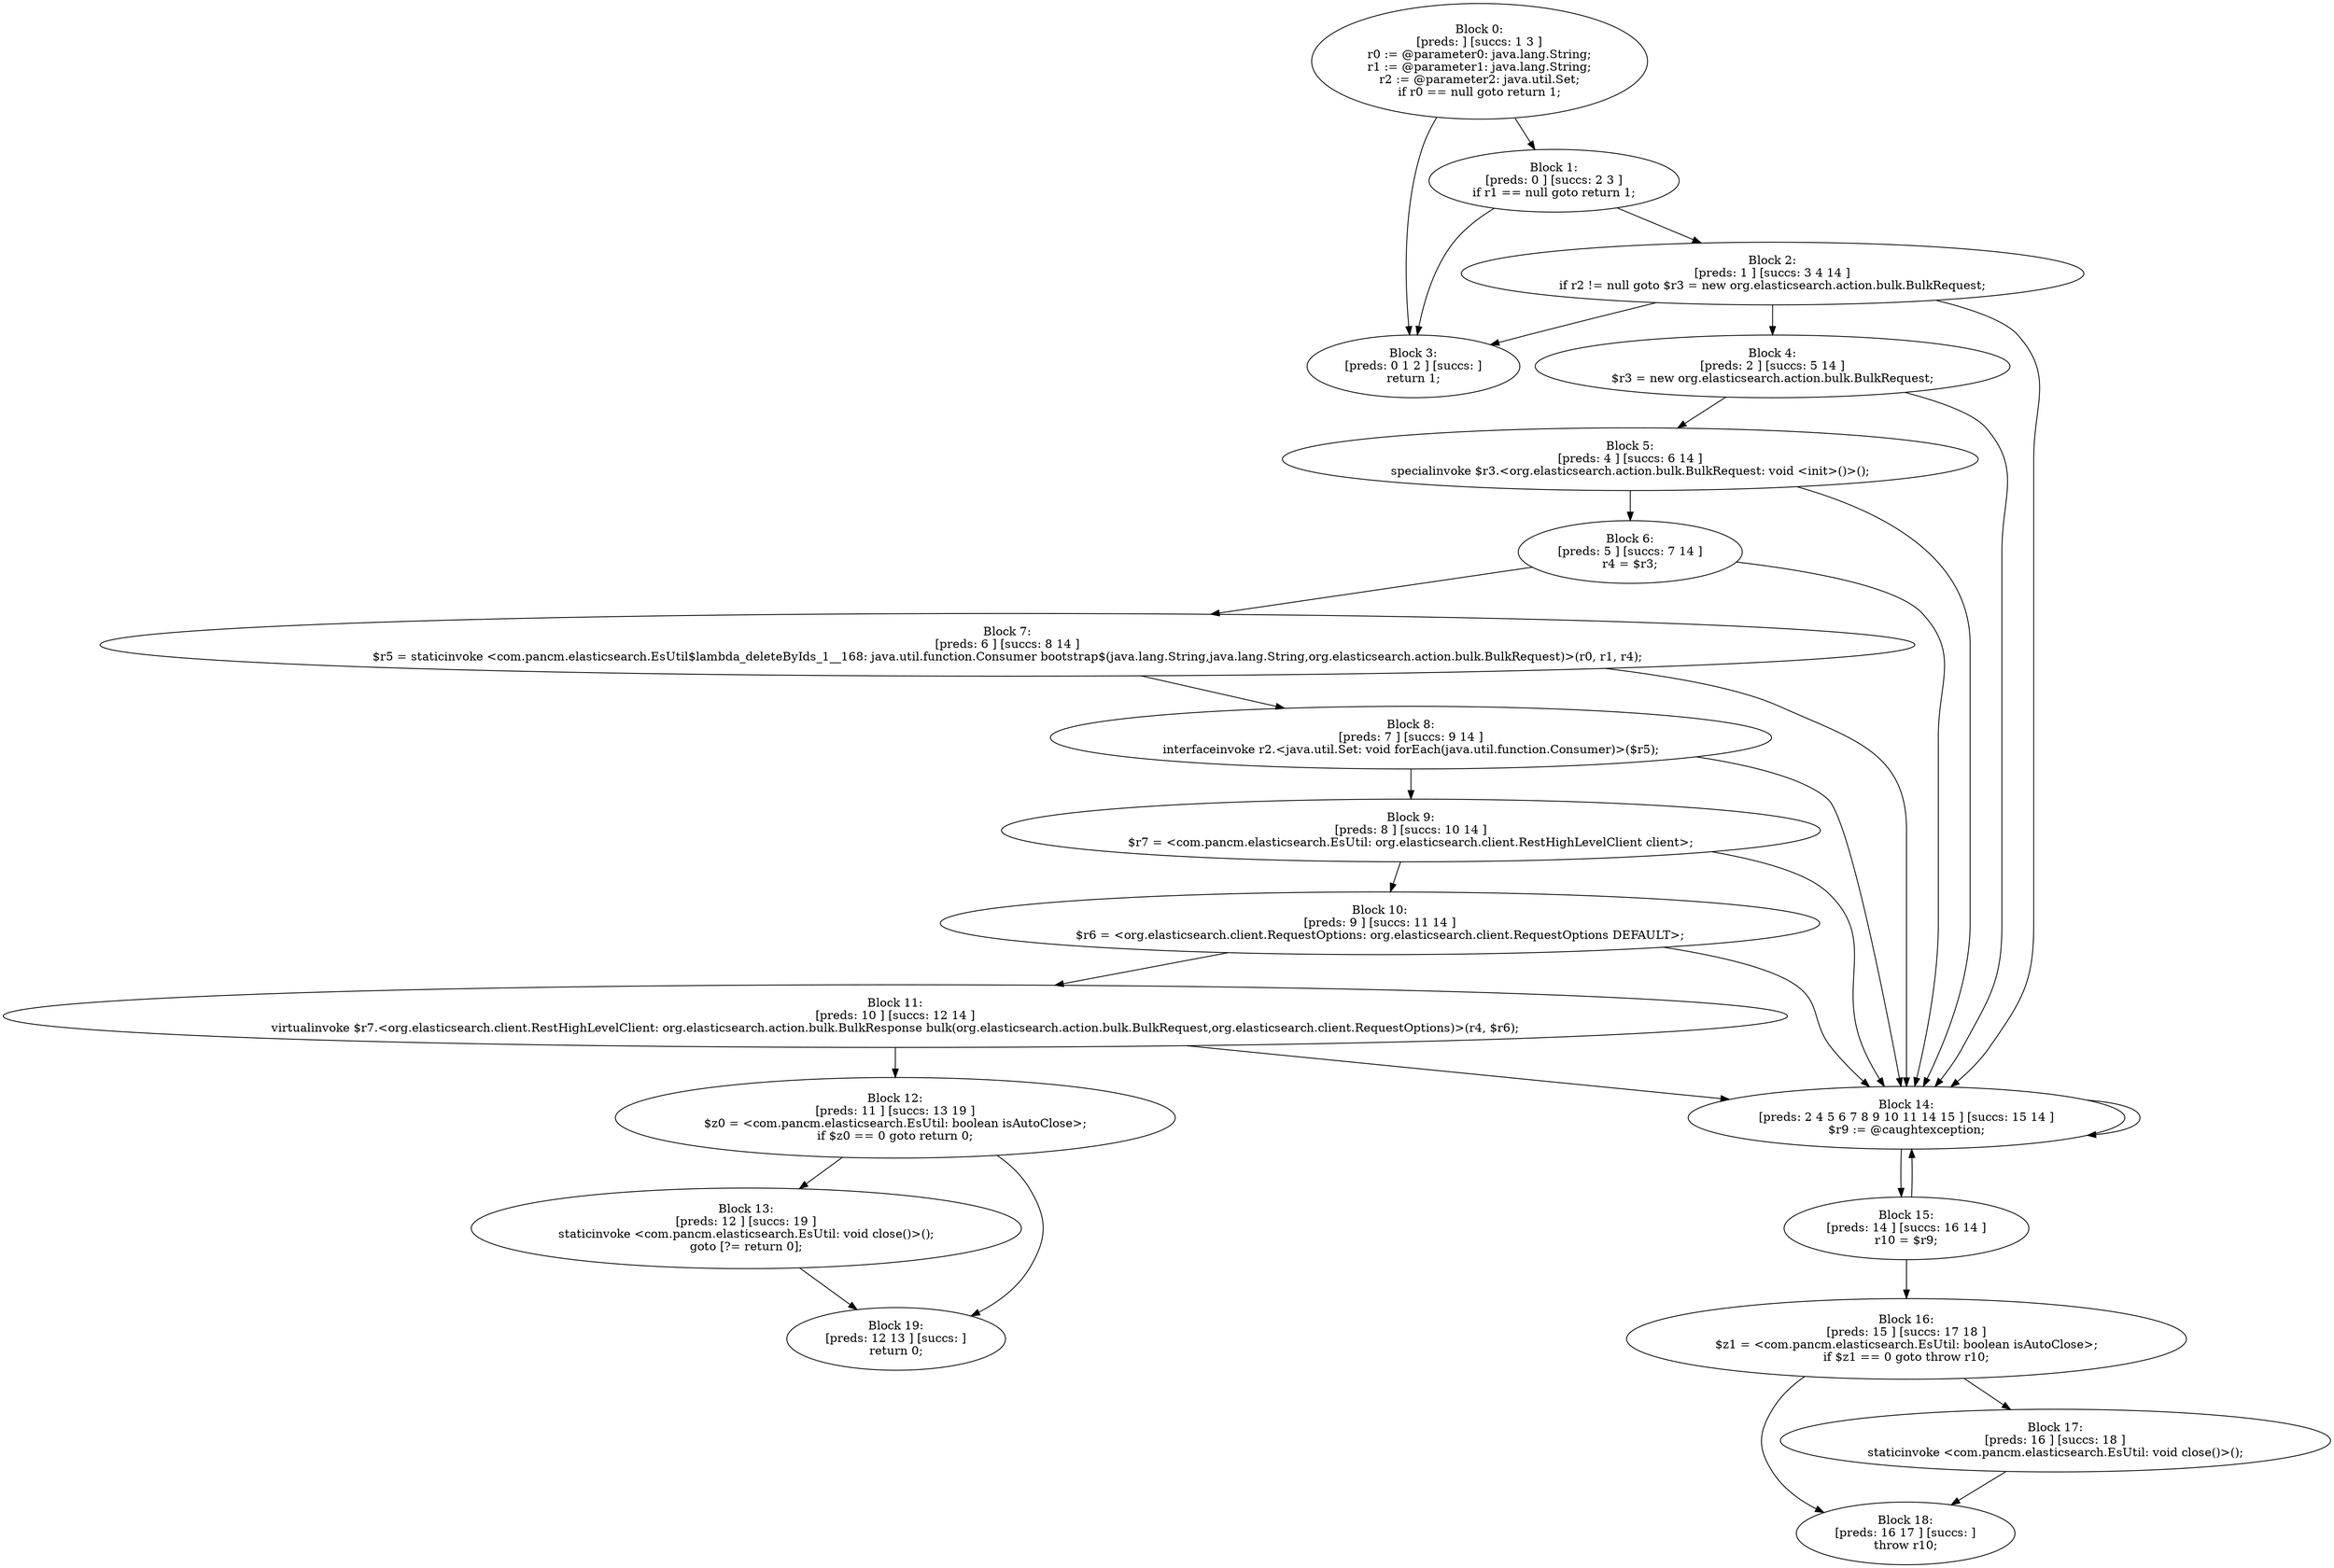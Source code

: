 digraph "unitGraph" {
    "Block 0:
[preds: ] [succs: 1 3 ]
r0 := @parameter0: java.lang.String;
r1 := @parameter1: java.lang.String;
r2 := @parameter2: java.util.Set;
if r0 == null goto return 1;
"
    "Block 1:
[preds: 0 ] [succs: 2 3 ]
if r1 == null goto return 1;
"
    "Block 2:
[preds: 1 ] [succs: 3 4 14 ]
if r2 != null goto $r3 = new org.elasticsearch.action.bulk.BulkRequest;
"
    "Block 3:
[preds: 0 1 2 ] [succs: ]
return 1;
"
    "Block 4:
[preds: 2 ] [succs: 5 14 ]
$r3 = new org.elasticsearch.action.bulk.BulkRequest;
"
    "Block 5:
[preds: 4 ] [succs: 6 14 ]
specialinvoke $r3.<org.elasticsearch.action.bulk.BulkRequest: void <init>()>();
"
    "Block 6:
[preds: 5 ] [succs: 7 14 ]
r4 = $r3;
"
    "Block 7:
[preds: 6 ] [succs: 8 14 ]
$r5 = staticinvoke <com.pancm.elasticsearch.EsUtil$lambda_deleteByIds_1__168: java.util.function.Consumer bootstrap$(java.lang.String,java.lang.String,org.elasticsearch.action.bulk.BulkRequest)>(r0, r1, r4);
"
    "Block 8:
[preds: 7 ] [succs: 9 14 ]
interfaceinvoke r2.<java.util.Set: void forEach(java.util.function.Consumer)>($r5);
"
    "Block 9:
[preds: 8 ] [succs: 10 14 ]
$r7 = <com.pancm.elasticsearch.EsUtil: org.elasticsearch.client.RestHighLevelClient client>;
"
    "Block 10:
[preds: 9 ] [succs: 11 14 ]
$r6 = <org.elasticsearch.client.RequestOptions: org.elasticsearch.client.RequestOptions DEFAULT>;
"
    "Block 11:
[preds: 10 ] [succs: 12 14 ]
virtualinvoke $r7.<org.elasticsearch.client.RestHighLevelClient: org.elasticsearch.action.bulk.BulkResponse bulk(org.elasticsearch.action.bulk.BulkRequest,org.elasticsearch.client.RequestOptions)>(r4, $r6);
"
    "Block 12:
[preds: 11 ] [succs: 13 19 ]
$z0 = <com.pancm.elasticsearch.EsUtil: boolean isAutoClose>;
if $z0 == 0 goto return 0;
"
    "Block 13:
[preds: 12 ] [succs: 19 ]
staticinvoke <com.pancm.elasticsearch.EsUtil: void close()>();
goto [?= return 0];
"
    "Block 14:
[preds: 2 4 5 6 7 8 9 10 11 14 15 ] [succs: 15 14 ]
$r9 := @caughtexception;
"
    "Block 15:
[preds: 14 ] [succs: 16 14 ]
r10 = $r9;
"
    "Block 16:
[preds: 15 ] [succs: 17 18 ]
$z1 = <com.pancm.elasticsearch.EsUtil: boolean isAutoClose>;
if $z1 == 0 goto throw r10;
"
    "Block 17:
[preds: 16 ] [succs: 18 ]
staticinvoke <com.pancm.elasticsearch.EsUtil: void close()>();
"
    "Block 18:
[preds: 16 17 ] [succs: ]
throw r10;
"
    "Block 19:
[preds: 12 13 ] [succs: ]
return 0;
"
    "Block 0:
[preds: ] [succs: 1 3 ]
r0 := @parameter0: java.lang.String;
r1 := @parameter1: java.lang.String;
r2 := @parameter2: java.util.Set;
if r0 == null goto return 1;
"->"Block 1:
[preds: 0 ] [succs: 2 3 ]
if r1 == null goto return 1;
";
    "Block 0:
[preds: ] [succs: 1 3 ]
r0 := @parameter0: java.lang.String;
r1 := @parameter1: java.lang.String;
r2 := @parameter2: java.util.Set;
if r0 == null goto return 1;
"->"Block 3:
[preds: 0 1 2 ] [succs: ]
return 1;
";
    "Block 1:
[preds: 0 ] [succs: 2 3 ]
if r1 == null goto return 1;
"->"Block 2:
[preds: 1 ] [succs: 3 4 14 ]
if r2 != null goto $r3 = new org.elasticsearch.action.bulk.BulkRequest;
";
    "Block 1:
[preds: 0 ] [succs: 2 3 ]
if r1 == null goto return 1;
"->"Block 3:
[preds: 0 1 2 ] [succs: ]
return 1;
";
    "Block 2:
[preds: 1 ] [succs: 3 4 14 ]
if r2 != null goto $r3 = new org.elasticsearch.action.bulk.BulkRequest;
"->"Block 3:
[preds: 0 1 2 ] [succs: ]
return 1;
";
    "Block 2:
[preds: 1 ] [succs: 3 4 14 ]
if r2 != null goto $r3 = new org.elasticsearch.action.bulk.BulkRequest;
"->"Block 4:
[preds: 2 ] [succs: 5 14 ]
$r3 = new org.elasticsearch.action.bulk.BulkRequest;
";
    "Block 2:
[preds: 1 ] [succs: 3 4 14 ]
if r2 != null goto $r3 = new org.elasticsearch.action.bulk.BulkRequest;
"->"Block 14:
[preds: 2 4 5 6 7 8 9 10 11 14 15 ] [succs: 15 14 ]
$r9 := @caughtexception;
";
    "Block 4:
[preds: 2 ] [succs: 5 14 ]
$r3 = new org.elasticsearch.action.bulk.BulkRequest;
"->"Block 5:
[preds: 4 ] [succs: 6 14 ]
specialinvoke $r3.<org.elasticsearch.action.bulk.BulkRequest: void <init>()>();
";
    "Block 4:
[preds: 2 ] [succs: 5 14 ]
$r3 = new org.elasticsearch.action.bulk.BulkRequest;
"->"Block 14:
[preds: 2 4 5 6 7 8 9 10 11 14 15 ] [succs: 15 14 ]
$r9 := @caughtexception;
";
    "Block 5:
[preds: 4 ] [succs: 6 14 ]
specialinvoke $r3.<org.elasticsearch.action.bulk.BulkRequest: void <init>()>();
"->"Block 6:
[preds: 5 ] [succs: 7 14 ]
r4 = $r3;
";
    "Block 5:
[preds: 4 ] [succs: 6 14 ]
specialinvoke $r3.<org.elasticsearch.action.bulk.BulkRequest: void <init>()>();
"->"Block 14:
[preds: 2 4 5 6 7 8 9 10 11 14 15 ] [succs: 15 14 ]
$r9 := @caughtexception;
";
    "Block 6:
[preds: 5 ] [succs: 7 14 ]
r4 = $r3;
"->"Block 7:
[preds: 6 ] [succs: 8 14 ]
$r5 = staticinvoke <com.pancm.elasticsearch.EsUtil$lambda_deleteByIds_1__168: java.util.function.Consumer bootstrap$(java.lang.String,java.lang.String,org.elasticsearch.action.bulk.BulkRequest)>(r0, r1, r4);
";
    "Block 6:
[preds: 5 ] [succs: 7 14 ]
r4 = $r3;
"->"Block 14:
[preds: 2 4 5 6 7 8 9 10 11 14 15 ] [succs: 15 14 ]
$r9 := @caughtexception;
";
    "Block 7:
[preds: 6 ] [succs: 8 14 ]
$r5 = staticinvoke <com.pancm.elasticsearch.EsUtil$lambda_deleteByIds_1__168: java.util.function.Consumer bootstrap$(java.lang.String,java.lang.String,org.elasticsearch.action.bulk.BulkRequest)>(r0, r1, r4);
"->"Block 8:
[preds: 7 ] [succs: 9 14 ]
interfaceinvoke r2.<java.util.Set: void forEach(java.util.function.Consumer)>($r5);
";
    "Block 7:
[preds: 6 ] [succs: 8 14 ]
$r5 = staticinvoke <com.pancm.elasticsearch.EsUtil$lambda_deleteByIds_1__168: java.util.function.Consumer bootstrap$(java.lang.String,java.lang.String,org.elasticsearch.action.bulk.BulkRequest)>(r0, r1, r4);
"->"Block 14:
[preds: 2 4 5 6 7 8 9 10 11 14 15 ] [succs: 15 14 ]
$r9 := @caughtexception;
";
    "Block 8:
[preds: 7 ] [succs: 9 14 ]
interfaceinvoke r2.<java.util.Set: void forEach(java.util.function.Consumer)>($r5);
"->"Block 9:
[preds: 8 ] [succs: 10 14 ]
$r7 = <com.pancm.elasticsearch.EsUtil: org.elasticsearch.client.RestHighLevelClient client>;
";
    "Block 8:
[preds: 7 ] [succs: 9 14 ]
interfaceinvoke r2.<java.util.Set: void forEach(java.util.function.Consumer)>($r5);
"->"Block 14:
[preds: 2 4 5 6 7 8 9 10 11 14 15 ] [succs: 15 14 ]
$r9 := @caughtexception;
";
    "Block 9:
[preds: 8 ] [succs: 10 14 ]
$r7 = <com.pancm.elasticsearch.EsUtil: org.elasticsearch.client.RestHighLevelClient client>;
"->"Block 10:
[preds: 9 ] [succs: 11 14 ]
$r6 = <org.elasticsearch.client.RequestOptions: org.elasticsearch.client.RequestOptions DEFAULT>;
";
    "Block 9:
[preds: 8 ] [succs: 10 14 ]
$r7 = <com.pancm.elasticsearch.EsUtil: org.elasticsearch.client.RestHighLevelClient client>;
"->"Block 14:
[preds: 2 4 5 6 7 8 9 10 11 14 15 ] [succs: 15 14 ]
$r9 := @caughtexception;
";
    "Block 10:
[preds: 9 ] [succs: 11 14 ]
$r6 = <org.elasticsearch.client.RequestOptions: org.elasticsearch.client.RequestOptions DEFAULT>;
"->"Block 11:
[preds: 10 ] [succs: 12 14 ]
virtualinvoke $r7.<org.elasticsearch.client.RestHighLevelClient: org.elasticsearch.action.bulk.BulkResponse bulk(org.elasticsearch.action.bulk.BulkRequest,org.elasticsearch.client.RequestOptions)>(r4, $r6);
";
    "Block 10:
[preds: 9 ] [succs: 11 14 ]
$r6 = <org.elasticsearch.client.RequestOptions: org.elasticsearch.client.RequestOptions DEFAULT>;
"->"Block 14:
[preds: 2 4 5 6 7 8 9 10 11 14 15 ] [succs: 15 14 ]
$r9 := @caughtexception;
";
    "Block 11:
[preds: 10 ] [succs: 12 14 ]
virtualinvoke $r7.<org.elasticsearch.client.RestHighLevelClient: org.elasticsearch.action.bulk.BulkResponse bulk(org.elasticsearch.action.bulk.BulkRequest,org.elasticsearch.client.RequestOptions)>(r4, $r6);
"->"Block 12:
[preds: 11 ] [succs: 13 19 ]
$z0 = <com.pancm.elasticsearch.EsUtil: boolean isAutoClose>;
if $z0 == 0 goto return 0;
";
    "Block 11:
[preds: 10 ] [succs: 12 14 ]
virtualinvoke $r7.<org.elasticsearch.client.RestHighLevelClient: org.elasticsearch.action.bulk.BulkResponse bulk(org.elasticsearch.action.bulk.BulkRequest,org.elasticsearch.client.RequestOptions)>(r4, $r6);
"->"Block 14:
[preds: 2 4 5 6 7 8 9 10 11 14 15 ] [succs: 15 14 ]
$r9 := @caughtexception;
";
    "Block 12:
[preds: 11 ] [succs: 13 19 ]
$z0 = <com.pancm.elasticsearch.EsUtil: boolean isAutoClose>;
if $z0 == 0 goto return 0;
"->"Block 13:
[preds: 12 ] [succs: 19 ]
staticinvoke <com.pancm.elasticsearch.EsUtil: void close()>();
goto [?= return 0];
";
    "Block 12:
[preds: 11 ] [succs: 13 19 ]
$z0 = <com.pancm.elasticsearch.EsUtil: boolean isAutoClose>;
if $z0 == 0 goto return 0;
"->"Block 19:
[preds: 12 13 ] [succs: ]
return 0;
";
    "Block 13:
[preds: 12 ] [succs: 19 ]
staticinvoke <com.pancm.elasticsearch.EsUtil: void close()>();
goto [?= return 0];
"->"Block 19:
[preds: 12 13 ] [succs: ]
return 0;
";
    "Block 14:
[preds: 2 4 5 6 7 8 9 10 11 14 15 ] [succs: 15 14 ]
$r9 := @caughtexception;
"->"Block 15:
[preds: 14 ] [succs: 16 14 ]
r10 = $r9;
";
    "Block 14:
[preds: 2 4 5 6 7 8 9 10 11 14 15 ] [succs: 15 14 ]
$r9 := @caughtexception;
"->"Block 14:
[preds: 2 4 5 6 7 8 9 10 11 14 15 ] [succs: 15 14 ]
$r9 := @caughtexception;
";
    "Block 15:
[preds: 14 ] [succs: 16 14 ]
r10 = $r9;
"->"Block 16:
[preds: 15 ] [succs: 17 18 ]
$z1 = <com.pancm.elasticsearch.EsUtil: boolean isAutoClose>;
if $z1 == 0 goto throw r10;
";
    "Block 15:
[preds: 14 ] [succs: 16 14 ]
r10 = $r9;
"->"Block 14:
[preds: 2 4 5 6 7 8 9 10 11 14 15 ] [succs: 15 14 ]
$r9 := @caughtexception;
";
    "Block 16:
[preds: 15 ] [succs: 17 18 ]
$z1 = <com.pancm.elasticsearch.EsUtil: boolean isAutoClose>;
if $z1 == 0 goto throw r10;
"->"Block 17:
[preds: 16 ] [succs: 18 ]
staticinvoke <com.pancm.elasticsearch.EsUtil: void close()>();
";
    "Block 16:
[preds: 15 ] [succs: 17 18 ]
$z1 = <com.pancm.elasticsearch.EsUtil: boolean isAutoClose>;
if $z1 == 0 goto throw r10;
"->"Block 18:
[preds: 16 17 ] [succs: ]
throw r10;
";
    "Block 17:
[preds: 16 ] [succs: 18 ]
staticinvoke <com.pancm.elasticsearch.EsUtil: void close()>();
"->"Block 18:
[preds: 16 17 ] [succs: ]
throw r10;
";
}

